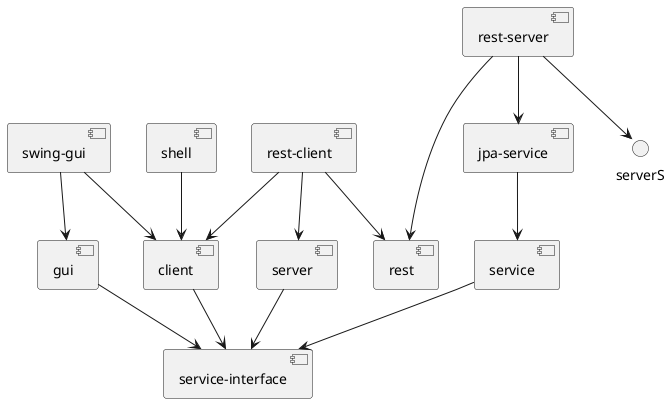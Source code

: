 @startuml

'!theme mono
'COMMENT - skinparam linetype ortho

component client
component gui
component jpaservice as "jpa-service"
component rest
component restclient as "rest-client"
component restserver as "rest-server"
component server
component service
component serviceinterface as "service-interface"
component shell
component swing as "swing-gui"

client --> serviceinterface

gui --> serviceinterface

jpaservice --> service

restclient --> client
restclient --> server
restclient --> rest

restserver --> jpaservice
restserver --> rest
restserver --> serverS

server --> serviceinterface

service --> serviceinterface

shell --> client

swing --> client
swing --> gui

@enduml